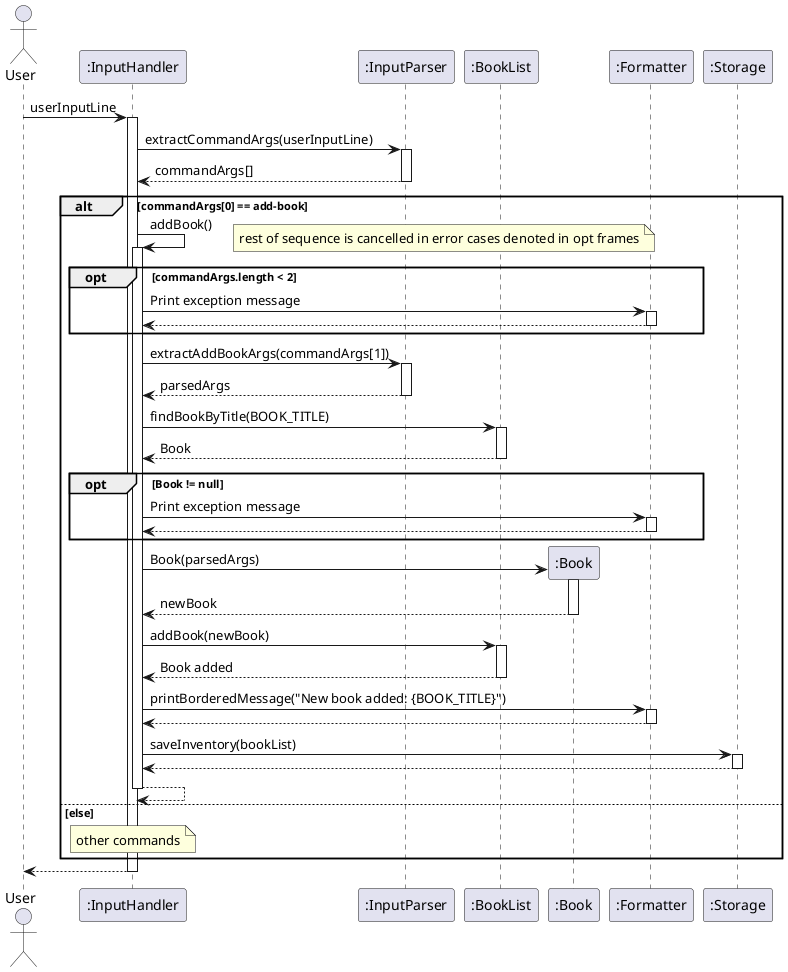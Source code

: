@startuml
actor User
participant InputHandler as ":InputHandler"
participant InputParser as ":InputParser"
participant BookList as ":BookList"
participant Book as ":Book"
participant Formatter as ":Formatter"
participant Storage as ":Storage"

User -> InputHandler: userInputLine
activate InputHandler

InputHandler -> InputParser: extractCommandArgs(userInputLine)
activate InputParser

InputParser --> InputHandler: commandArgs[]
deactivate InputParser

alt commandArgs[0] == add-book
    InputHandler -> InputHandler : addBook()
    activate InputHandler

    opt commandArgs.length < 2
        note right
        rest of sequence is cancelled in error cases denoted in opt frames
        end note
        InputHandler -> Formatter: Print exception message
        activate Formatter
        Formatter --> InputHandler
        deactivate Formatter
    end

    InputHandler -> InputParser: extractAddBookArgs(commandArgs[1])
    activate InputParser

    InputParser --> InputHandler: parsedArgs
    deactivate InputParser

    InputHandler -> BookList: findBookByTitle(BOOK_TITLE)
    activate BookList

    BookList --> InputHandler: Book
    deactivate BookList

    opt Book != null
        InputHandler -> Formatter: Print exception message
        activate Formatter
        Formatter --> InputHandler
        deactivate Formatter
    end

    InputHandler -> Book ** : Book(parsedArgs)
    activate Book

    Book --> InputHandler : newBook
    deactivate Book

    InputHandler -> BookList: addBook(newBook)
    activate BookList


    BookList --> InputHandler: Book added
    deactivate BookList

    InputHandler -> Formatter: printBorderedMessage("New book added: {BOOK_TITLE}")
    activate Formatter

    Formatter --> InputHandler
    deactivate Formatter

    InputHandler -> Storage: saveInventory(bookList)
    activate Storage

    Storage --> InputHandler
    deactivate Storage

InputHandler --> InputHandler
deactivate InputHandler

else else
    note over InputHandler : other commands
end

InputHandler --> User
deactivate InputHandler
@enduml